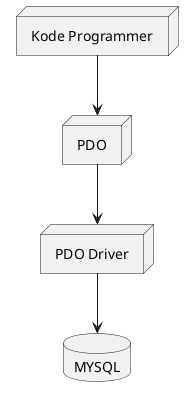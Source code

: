 @startuml
        node "Kode Programmer" as code
        node "PDO" as pdo
        node "PDO Driver" as driver
        database "MYSQL" as mysql

        code-->pdo
        pdo-->driver
        driver-->mysql
   
@enduml